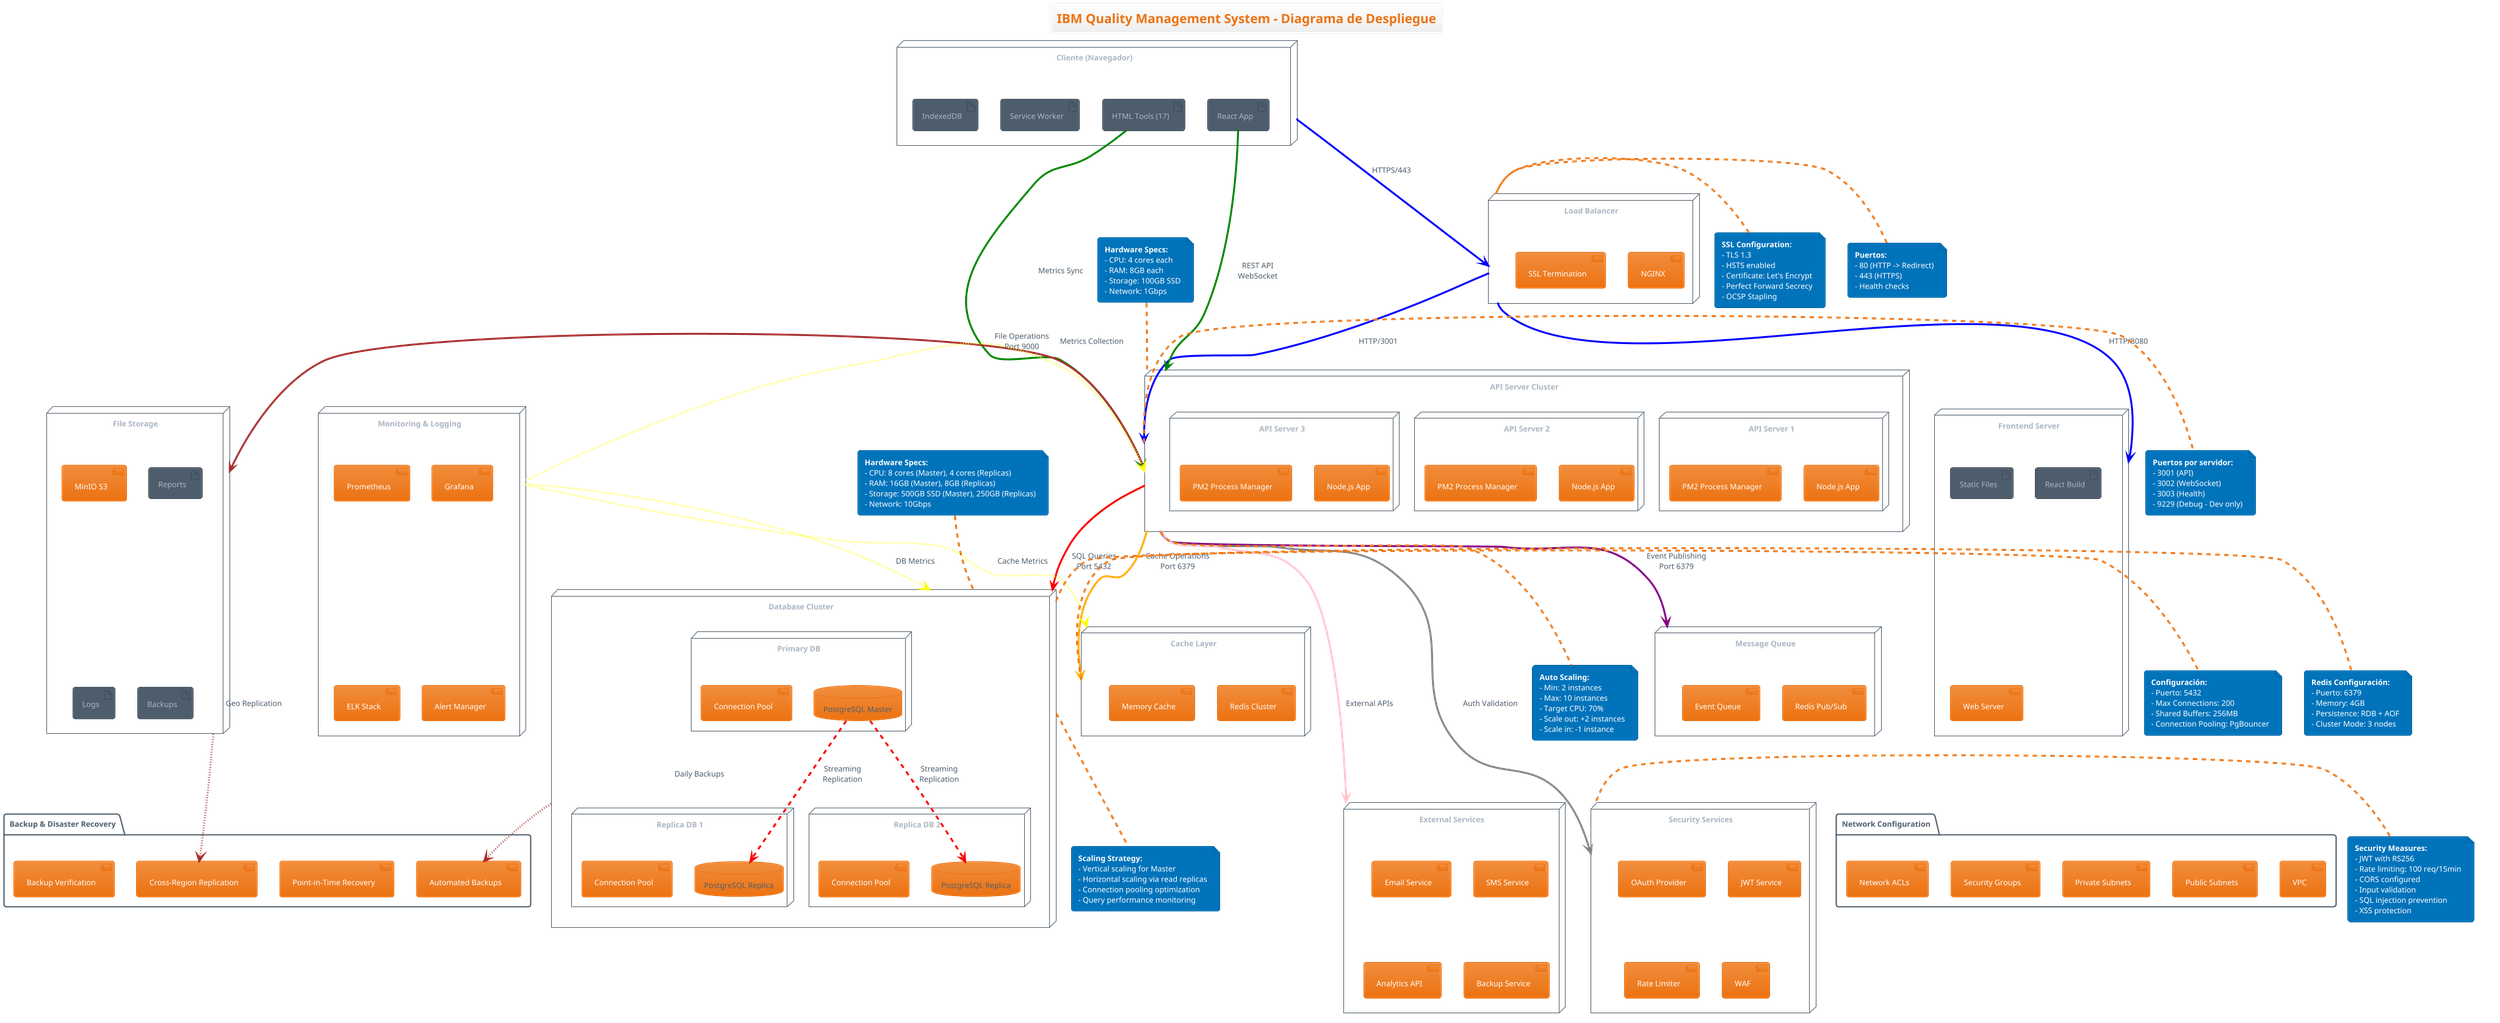 @startuml IBM_Quality_Management_Deployment
!define RECTANGLE class
!theme aws-orange

title IBM Quality Management System - Diagrama de Despliegue

node "Cliente (Navegador)" as ClientBrowser {
  artifact "React App" as ReactApp
  artifact "HTML Tools (17)" as HTMLTools
  artifact "Service Worker" as SW
  artifact "IndexedDB" as IndexedDB
}

node "Load Balancer" as LB {
  component "NGINX" as Nginx
  component "SSL Termination" as SSL
}

node "Frontend Server" as FrontendServer {
  artifact "Static Files" as StaticFiles
  artifact "React Build" as ReactBuild
  component "Web Server" as WebServer
}

node "API Server Cluster" as APICluster {
  node "API Server 1" as API1 {
    component "Node.js App" as NodeApp1
    component "PM2 Process Manager" as PM2_1
  }
  
  node "API Server 2" as API2 {
    component "Node.js App" as NodeApp2
    component "PM2 Process Manager" as PM2_2
  }
  
  node "API Server 3" as API3 {
    component "Node.js App" as NodeApp3
    component "PM2 Process Manager" as PM2_3
  }
}

node "Database Cluster" as DBCluster {
  node "Primary DB" as PrimaryDB {
    database "PostgreSQL Master" as PostgreSQL_Master
    component "Connection Pool" as ConnPool1
  }
  
  node "Replica DB 1" as ReplicaDB1 {
    database "PostgreSQL Replica" as PostgreSQL_Replica1
    component "Connection Pool" as ConnPool2
  }
  
  node "Replica DB 2" as ReplicaDB2 {
    database "PostgreSQL Replica" as PostgreSQL_Replica2
    component "Connection Pool" as ConnPool3
  }
}

node "Cache Layer" as CacheLayer {
  component "Redis Cluster" as Redis
  component "Memory Cache" as MemCache
}

node "Message Queue" as MessageQueue {
  component "Redis Pub/Sub" as RedisPubSub
  component "Event Queue" as EventQueue
}

node "File Storage" as FileStorage {
  component "MinIO S3" as MinIO
  artifact "Reports" as Reports
  artifact "Logs" as Logs
  artifact "Backups" as Backups
}

node "Monitoring & Logging" as Monitoring {
  component "Prometheus" as Prometheus
  component "Grafana" as Grafana
  component "ELK Stack" as ELK
  component "Alert Manager" as AlertManager
}

node "Security Services" as Security {
  component "OAuth Provider" as OAuth
  component "JWT Service" as JWT
  component "Rate Limiter" as RateLimiter
  component "WAF" as WAF
}

node "External Services" as ExternalServices {
  component "Email Service" as EmailService
  component "SMS Service" as SMSService
  component "Analytics API" as AnalyticsAPI
  component "Backup Service" as BackupService
}

' Conexiones de red
ClientBrowser -[#blue]-> LB : "HTTPS/443"
LB -[#blue]-> FrontendServer : "HTTP/8080"
LB -[#blue]-> APICluster : "HTTP/3001"

ReactApp -[#green]-> APICluster : "REST API\nWebSocket"
HTMLTools -[#green]-> APICluster : "Metrics Sync"

APICluster -[#red]-> DBCluster : "SQL Queries\nPort 5432"
APICluster -[#orange]-> CacheLayer : "Cache Operations\nPort 6379"
APICluster -[#purple]-> MessageQueue : "Event Publishing\nPort 6379"

APICluster -[#brown]-> FileStorage : "File Operations\nPort 9000"
APICluster -[#gray]-> Security : "Auth Validation"
APICluster -[#pink]-> ExternalServices : "External APIs"

' Replicación
PostgreSQL_Master -[#red,dashed]-> PostgreSQL_Replica1 : "Streaming\nReplication"
PostgreSQL_Master -[#red,dashed]-> PostgreSQL_Replica2 : "Streaming\nReplication"

' Monitoreo
Monitoring -[#yellow,dotted]-> APICluster : "Metrics Collection"
Monitoring -[#yellow,dotted]-> DBCluster : "DB Metrics"
Monitoring -[#yellow,dotted]-> CacheLayer : "Cache Metrics"

' Configuración de puertos
note right of LB
  **Puertos:**
  - 80 (HTTP -> Redirect)
  - 443 (HTTPS)
  - Health checks
end note

note right of APICluster
  **Puertos por servidor:**
  - 3001 (API)
  - 3002 (WebSocket)
  - 3003 (Health)
  - 9229 (Debug - Dev only)
end note

note right of DBCluster
  **Configuración:**
  - Puerto: 5432
  - Max Connections: 200
  - Shared Buffers: 256MB
  - Connection Pooling: PgBouncer
end note

note right of CacheLayer
  **Redis Configuración:**
  - Puerto: 6379
  - Memory: 4GB
  - Persistence: RDB + AOF
  - Cluster Mode: 3 nodes
end note

' Especificaciones de hardware
note top of APICluster
  **Hardware Specs:**
  - CPU: 4 cores each
  - RAM: 8GB each
  - Storage: 100GB SSD
  - Network: 1Gbps
end note

note top of DBCluster
  **Hardware Specs:**
  - CPU: 8 cores (Master), 4 cores (Replicas)
  - RAM: 16GB (Master), 8GB (Replicas)
  - Storage: 500GB SSD (Master), 250GB (Replicas)
  - Network: 10Gbps
end note

' Configuración de red
package "Network Configuration" {
  component "VPC" as VPC
  component "Private Subnets" as PrivateSubnets
  component "Public Subnets" as PublicSubnets
  component "Security Groups" as SecurityGroups
  component "Network ACLs" as NetworkACLs
}

LB -[hidden]-> VPC
APICluster -[hidden]-> PrivateSubnets
DBCluster -[hidden]-> PrivateSubnets
FrontendServer -[hidden]-> PublicSubnets

' Backup y DR
package "Backup & Disaster Recovery" {
  component "Automated Backups" as AutoBackups
  component "Point-in-Time Recovery" as PITR
  component "Cross-Region Replication" as CrossRegion
  component "Backup Verification" as BackupVerification
}

DBCluster -[#brown,dotted]-> AutoBackups : "Daily Backups"
FileStorage -[#brown,dotted]-> CrossRegion : "Geo Replication"

' Escalabilidad
note bottom of APICluster
  **Auto Scaling:**
  - Min: 2 instances
  - Max: 10 instances
  - Target CPU: 70%
  - Scale out: +2 instances
  - Scale in: -1 instance
end note

note bottom of DBCluster
  **Scaling Strategy:**
  - Vertical scaling for Master
  - Horizontal scaling via read replicas
  - Connection pooling optimization
  - Query performance monitoring
end note

' Configuración SSL/TLS
note left of LB
  **SSL Configuration:**
  - TLS 1.3
  - HSTS enabled
  - Certificate: Let's Encrypt
  - Perfect Forward Secrecy
  - OCSP Stapling
end note

' Configuración de seguridad
note left of Security
  **Security Measures:**
  - JWT with RS256
  - Rate limiting: 100 req/15min
  - CORS configured
  - Input validation
  - SQL injection prevention
  - XSS protection
end note

@enduml